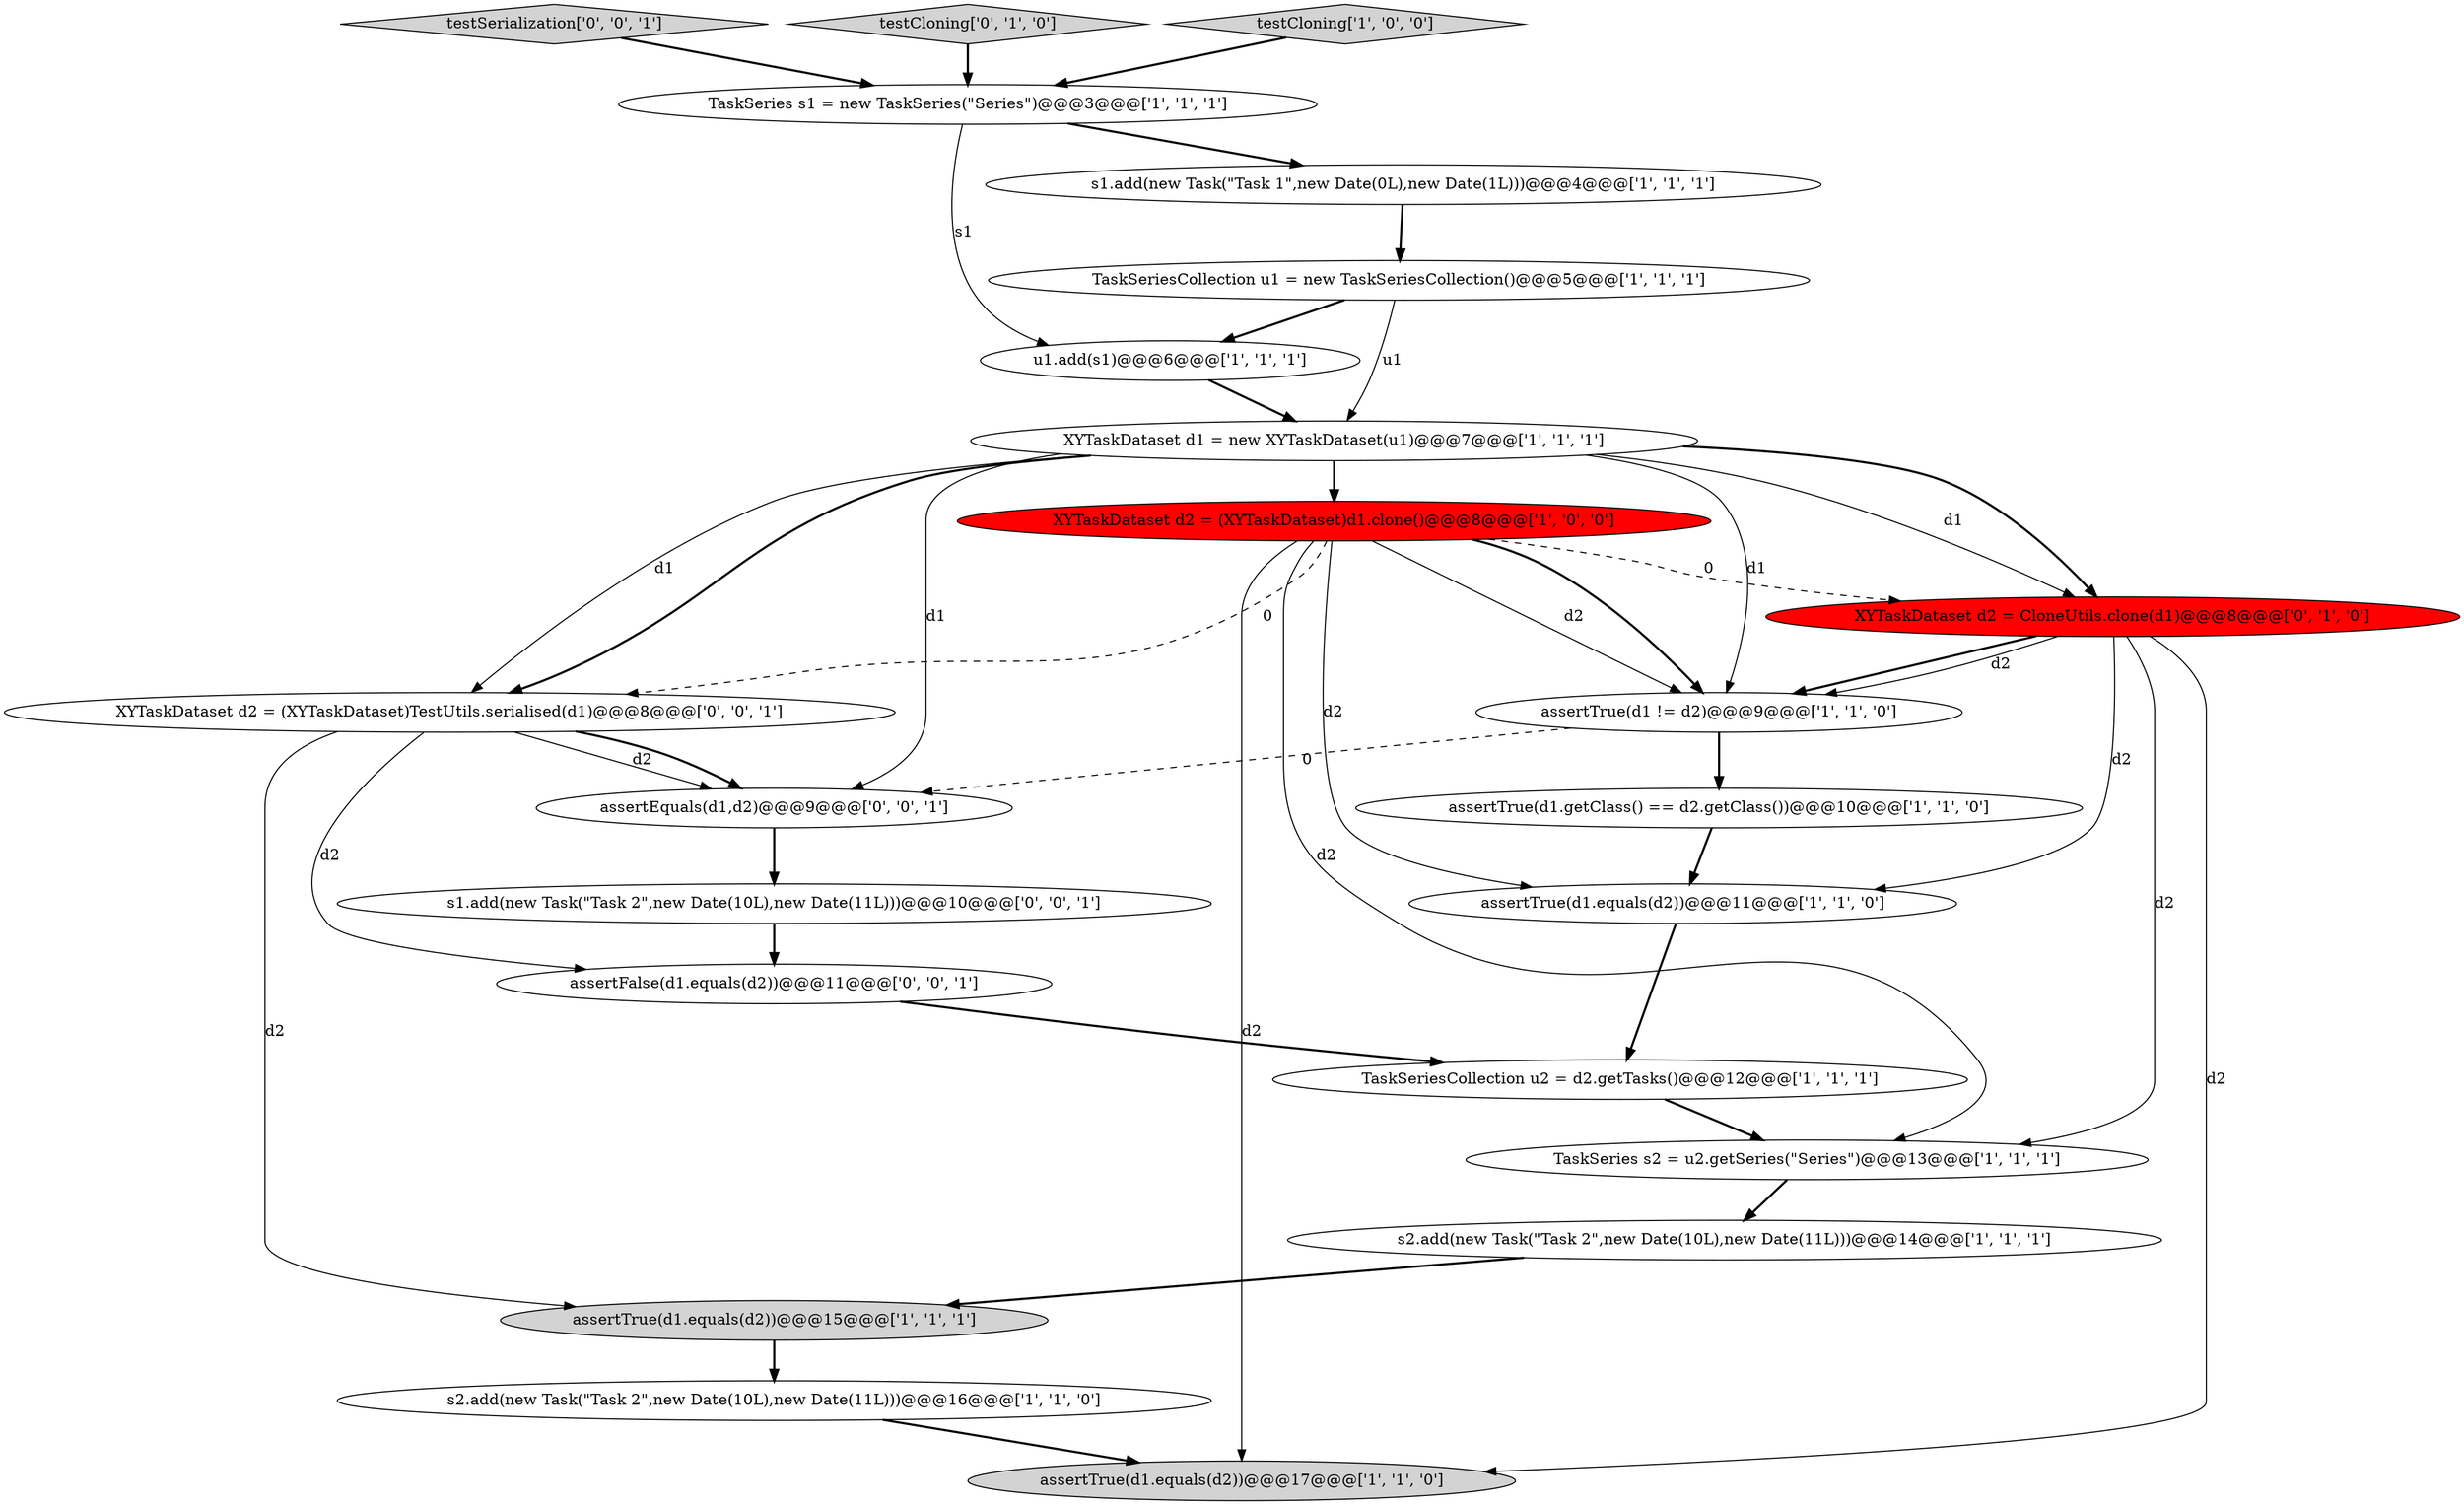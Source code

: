 digraph {
0 [style = filled, label = "u1.add(s1)@@@6@@@['1', '1', '1']", fillcolor = white, shape = ellipse image = "AAA0AAABBB1BBB"];
3 [style = filled, label = "assertTrue(d1.equals(d2))@@@17@@@['1', '1', '0']", fillcolor = lightgray, shape = ellipse image = "AAA0AAABBB1BBB"];
15 [style = filled, label = "assertTrue(d1.getClass() == d2.getClass())@@@10@@@['1', '1', '0']", fillcolor = white, shape = ellipse image = "AAA0AAABBB1BBB"];
18 [style = filled, label = "testSerialization['0', '0', '1']", fillcolor = lightgray, shape = diamond image = "AAA0AAABBB3BBB"];
4 [style = filled, label = "s2.add(new Task(\"Task 2\",new Date(10L),new Date(11L)))@@@14@@@['1', '1', '1']", fillcolor = white, shape = ellipse image = "AAA0AAABBB1BBB"];
16 [style = filled, label = "XYTaskDataset d2 = CloneUtils.clone(d1)@@@8@@@['0', '1', '0']", fillcolor = red, shape = ellipse image = "AAA1AAABBB2BBB"];
20 [style = filled, label = "XYTaskDataset d2 = (XYTaskDataset)TestUtils.serialised(d1)@@@8@@@['0', '0', '1']", fillcolor = white, shape = ellipse image = "AAA0AAABBB3BBB"];
12 [style = filled, label = "TaskSeriesCollection u2 = d2.getTasks()@@@12@@@['1', '1', '1']", fillcolor = white, shape = ellipse image = "AAA0AAABBB1BBB"];
13 [style = filled, label = "TaskSeries s1 = new TaskSeries(\"Series\")@@@3@@@['1', '1', '1']", fillcolor = white, shape = ellipse image = "AAA0AAABBB1BBB"];
2 [style = filled, label = "assertTrue(d1.equals(d2))@@@11@@@['1', '1', '0']", fillcolor = white, shape = ellipse image = "AAA0AAABBB1BBB"];
10 [style = filled, label = "XYTaskDataset d1 = new XYTaskDataset(u1)@@@7@@@['1', '1', '1']", fillcolor = white, shape = ellipse image = "AAA0AAABBB1BBB"];
1 [style = filled, label = "TaskSeriesCollection u1 = new TaskSeriesCollection()@@@5@@@['1', '1', '1']", fillcolor = white, shape = ellipse image = "AAA0AAABBB1BBB"];
8 [style = filled, label = "assertTrue(d1 != d2)@@@9@@@['1', '1', '0']", fillcolor = white, shape = ellipse image = "AAA0AAABBB1BBB"];
11 [style = filled, label = "TaskSeries s2 = u2.getSeries(\"Series\")@@@13@@@['1', '1', '1']", fillcolor = white, shape = ellipse image = "AAA0AAABBB1BBB"];
14 [style = filled, label = "XYTaskDataset d2 = (XYTaskDataset)d1.clone()@@@8@@@['1', '0', '0']", fillcolor = red, shape = ellipse image = "AAA1AAABBB1BBB"];
17 [style = filled, label = "testCloning['0', '1', '0']", fillcolor = lightgray, shape = diamond image = "AAA0AAABBB2BBB"];
7 [style = filled, label = "s1.add(new Task(\"Task 1\",new Date(0L),new Date(1L)))@@@4@@@['1', '1', '1']", fillcolor = white, shape = ellipse image = "AAA0AAABBB1BBB"];
21 [style = filled, label = "s1.add(new Task(\"Task 2\",new Date(10L),new Date(11L)))@@@10@@@['0', '0', '1']", fillcolor = white, shape = ellipse image = "AAA0AAABBB3BBB"];
5 [style = filled, label = "testCloning['1', '0', '0']", fillcolor = lightgray, shape = diamond image = "AAA0AAABBB1BBB"];
22 [style = filled, label = "assertFalse(d1.equals(d2))@@@11@@@['0', '0', '1']", fillcolor = white, shape = ellipse image = "AAA0AAABBB3BBB"];
19 [style = filled, label = "assertEquals(d1,d2)@@@9@@@['0', '0', '1']", fillcolor = white, shape = ellipse image = "AAA0AAABBB3BBB"];
9 [style = filled, label = "assertTrue(d1.equals(d2))@@@15@@@['1', '1', '1']", fillcolor = lightgray, shape = ellipse image = "AAA0AAABBB1BBB"];
6 [style = filled, label = "s2.add(new Task(\"Task 2\",new Date(10L),new Date(11L)))@@@16@@@['1', '1', '0']", fillcolor = white, shape = ellipse image = "AAA0AAABBB1BBB"];
4->9 [style = bold, label=""];
6->3 [style = bold, label=""];
14->11 [style = solid, label="d2"];
8->19 [style = dashed, label="0"];
15->2 [style = bold, label=""];
10->20 [style = bold, label=""];
10->20 [style = solid, label="d1"];
7->1 [style = bold, label=""];
8->15 [style = bold, label=""];
16->8 [style = bold, label=""];
10->14 [style = bold, label=""];
10->19 [style = solid, label="d1"];
11->4 [style = bold, label=""];
12->11 [style = bold, label=""];
14->20 [style = dashed, label="0"];
1->0 [style = bold, label=""];
2->12 [style = bold, label=""];
9->6 [style = bold, label=""];
20->22 [style = solid, label="d2"];
16->8 [style = solid, label="d2"];
0->10 [style = bold, label=""];
20->9 [style = solid, label="d2"];
16->2 [style = solid, label="d2"];
10->16 [style = bold, label=""];
16->11 [style = solid, label="d2"];
20->19 [style = solid, label="d2"];
21->22 [style = bold, label=""];
10->8 [style = solid, label="d1"];
13->7 [style = bold, label=""];
22->12 [style = bold, label=""];
5->13 [style = bold, label=""];
16->3 [style = solid, label="d2"];
14->2 [style = solid, label="d2"];
14->3 [style = solid, label="d2"];
10->16 [style = solid, label="d1"];
18->13 [style = bold, label=""];
14->8 [style = bold, label=""];
17->13 [style = bold, label=""];
1->10 [style = solid, label="u1"];
14->16 [style = dashed, label="0"];
14->8 [style = solid, label="d2"];
20->19 [style = bold, label=""];
13->0 [style = solid, label="s1"];
19->21 [style = bold, label=""];
}
